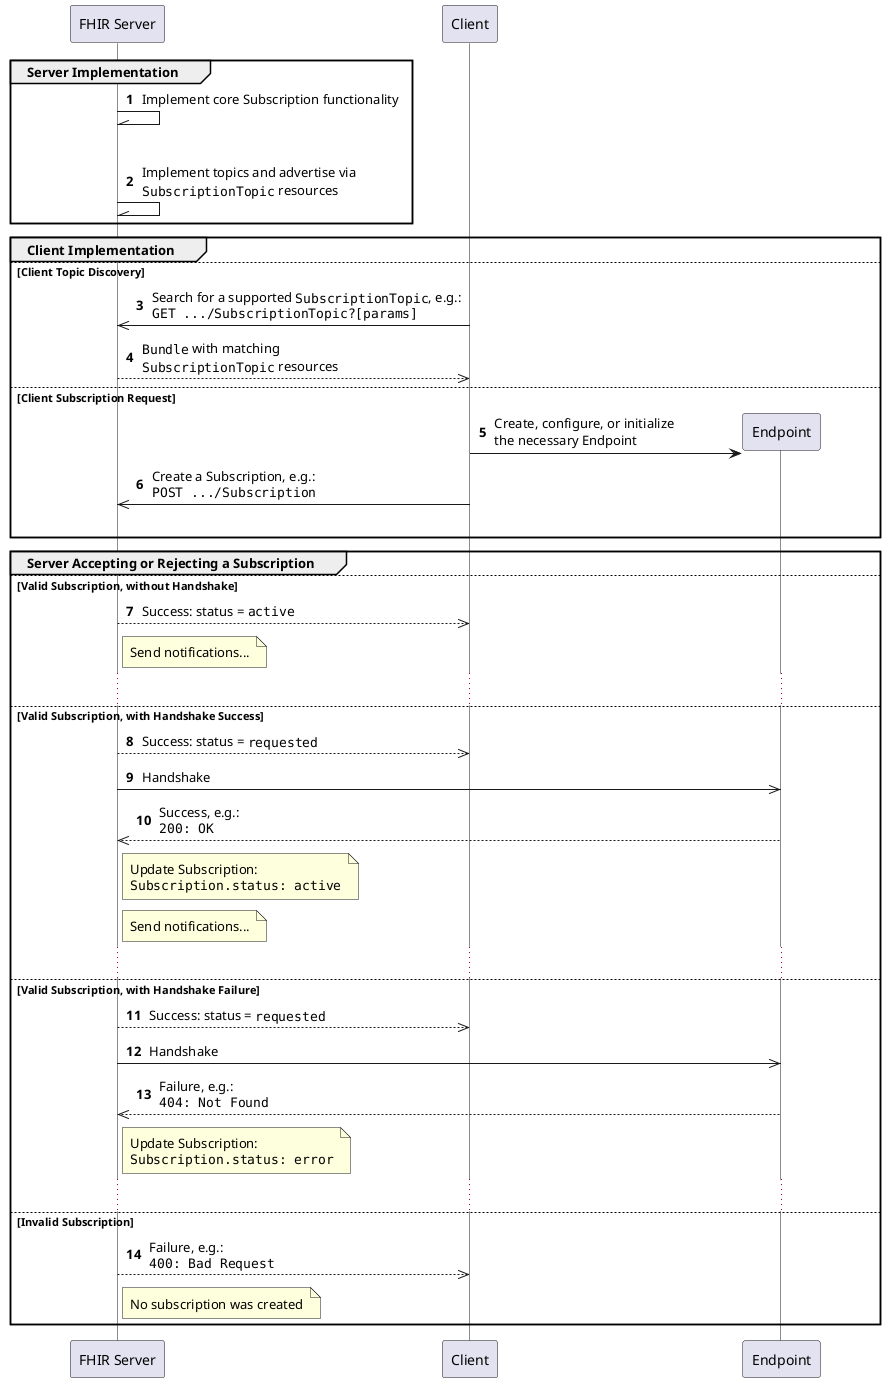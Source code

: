 @startuml
skinparam NoteTextAlignment left
skinparam Padding 2
skinparam ParticipantPadding 50
skinparam LifelineStrategy solid
autonumber

participant "FHIR Server" as S
participant Client      as C

group Server Implementation
  S -\\ S: Implement core Subscription functionality
  |||
  S -\\ S: Implement topics and advertise via\n""SubscriptionTopic"" resources
end

group Client Implementation
else Client Topic Discovery
  C->>S: Search for a supported ""SubscriptionTopic"", e.g.:\n""GET .../SubscriptionTopic?[params]""
  return ""Bundle"" with matching\n""SubscriptionTopic"" resources

else Client Subscription Request
  create Endpoint as E
  C->E: Create, configure, or initialize\nthe necessary Endpoint
  C->>S: Create a Subscription, e.g.:\n""POST .../Subscription""
  |||
end

group Server Accepting or Rejecting a Subscription
else Valid Subscription, without Handshake
  S-->>C: Success: status = ""active""
  note right of S: Send notifications...
  ...
else Valid Subscription, with Handshake Success
  S-->>C: Success: status = ""requested""
  S->>E: Handshake
  E-->>S: Success, e.g.:\n""200: OK""
  note right of S
    Update Subscription:
    ""Subscription.status: active""
  end note
  note right of S: Send notifications...
  ...
else Valid Subscription, with Handshake Failure
  S-->>C: Success: status = ""requested""
  S->>E: Handshake
  E-->>S: Failure, e.g.:\n""404: Not Found""
  note right of S
    Update Subscription:
    ""Subscription.status: error""
  end note
  ...
else Invalid Subscription
  S-->>C: Failure, e.g.:\n""400: Bad Request""
  note right of S
    No subscription was created
  end note
end

@enduml